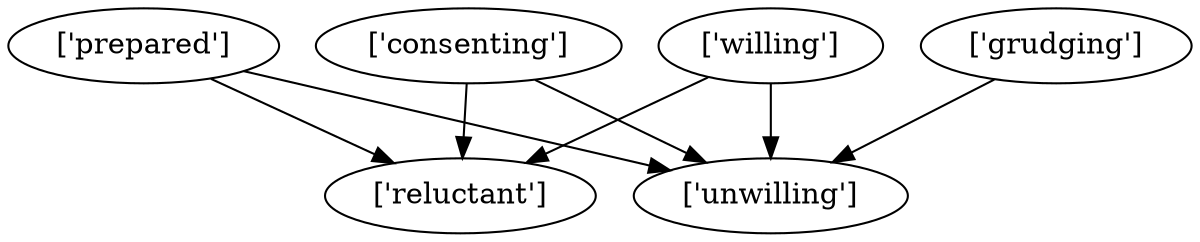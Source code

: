 strict digraph  {
	"['prepared']" -> "['unwilling']";
	"['prepared']" -> "['reluctant']";
	"['consenting']" -> "['unwilling']";
	"['consenting']" -> "['reluctant']";
	"['willing']" -> "['unwilling']";
	"['willing']" -> "['reluctant']";
	"['grudging']" -> "['unwilling']";
}
